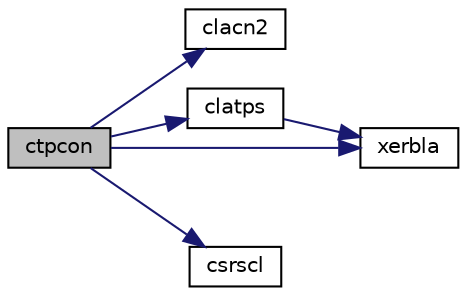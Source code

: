 digraph "ctpcon"
{
 // LATEX_PDF_SIZE
  edge [fontname="Helvetica",fontsize="10",labelfontname="Helvetica",labelfontsize="10"];
  node [fontname="Helvetica",fontsize="10",shape=record];
  rankdir="LR";
  Node1 [label="ctpcon",height=0.2,width=0.4,color="black", fillcolor="grey75", style="filled", fontcolor="black",tooltip="CTPCON"];
  Node1 -> Node2 [color="midnightblue",fontsize="10",style="solid",fontname="Helvetica"];
  Node2 [label="clacn2",height=0.2,width=0.4,color="black", fillcolor="white", style="filled",URL="$clacn2_8f.html#ab908babe3ec3648412de15e0f8ab4479",tooltip="CLACN2 estimates the 1-norm of a square matrix, using reverse communication for evaluating matrix-vec..."];
  Node1 -> Node3 [color="midnightblue",fontsize="10",style="solid",fontname="Helvetica"];
  Node3 [label="clatps",height=0.2,width=0.4,color="black", fillcolor="white", style="filled",URL="$clatps_8f.html#a5df4fb47be29995b4ccbc3a69a6791ec",tooltip="CLATPS solves a triangular system of equations with the matrix held in packed storage."];
  Node3 -> Node4 [color="midnightblue",fontsize="10",style="solid",fontname="Helvetica"];
  Node4 [label="xerbla",height=0.2,width=0.4,color="black", fillcolor="white", style="filled",URL="$xerbla_8f.html#a377ee61015baf8dea7770b3a404b1c07",tooltip="XERBLA"];
  Node1 -> Node5 [color="midnightblue",fontsize="10",style="solid",fontname="Helvetica"];
  Node5 [label="csrscl",height=0.2,width=0.4,color="black", fillcolor="white", style="filled",URL="$csrscl_8f.html#a505a9b690770eee5797b3efdd8ce89a6",tooltip="CSRSCL multiplies a vector by the reciprocal of a real scalar."];
  Node1 -> Node4 [color="midnightblue",fontsize="10",style="solid",fontname="Helvetica"];
}
